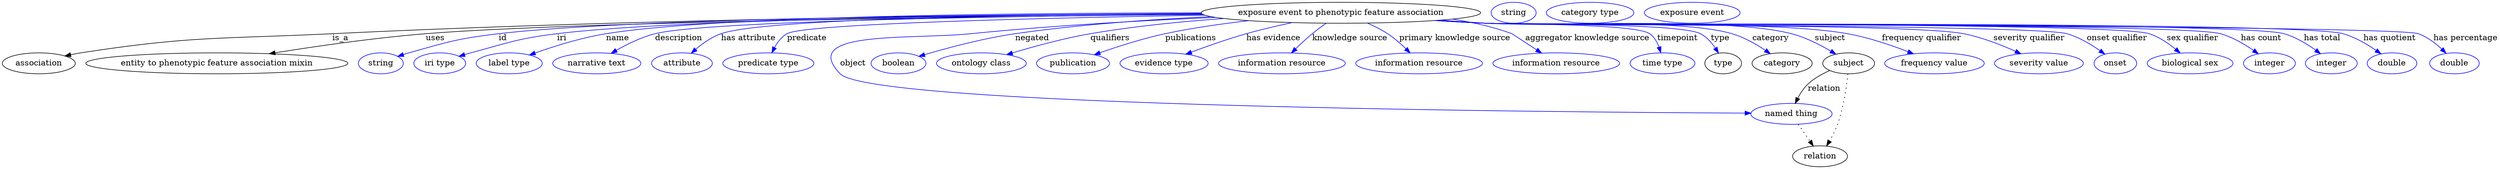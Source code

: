 digraph {
	graph [bb="0,0,4272.4,283"];
	node [label="\N"];
	"exposure event to phenotypic feature association"	[height=0.5,
		label="exposure event to phenotypic feature association",
		pos="2291.4,265",
		width=6.6439];
	association	[height=0.5,
		pos="62.394,178",
		width=1.7332];
	"exposure event to phenotypic feature association" -> association	[label=is_a,
		lp="579.39,221.5",
		pos="e,107.12,190.7 2052.9,263.39 1719.7,261.58 1096.2,254.68 565.39,229 373.5,219.72 324.23,225.5 134.39,196 128.7,195.12 122.8,194.02 \
116.92,192.81"];
	"entity to phenotypic feature association mixin"	[height=0.5,
		pos="367.39,178",
		width=6.2286];
	"exposure event to phenotypic feature association" -> "entity to phenotypic feature association mixin"	[label=uses,
		lp="741.89,221.5",
		pos="e,457.19,194.5 2055.1,262.09 1682.8,258.51 976.21,249.25 725.39,229 637.72,221.92 538.74,207.61 467.11,196.1"];
	id	[color=blue,
		height=0.5,
		label=string,
		pos="648.39,178",
		width=1.0652];
	"exposure event to phenotypic feature association" -> id	[color=blue,
		label=id,
		lp="857.39,221.5",
		pos="e,677.39,189.95 2052.9,263.6 1705.1,262.1 1075.8,255.65 850.39,229 780.88,220.78 763.75,215.06 696.39,196 693.29,195.12 690.09,194.15 \
686.9,193.12",
		style=solid];
	iri	[color=blue,
		height=0.5,
		label="iri type",
		pos="749.39,178",
		width=1.2277];
	"exposure event to phenotypic feature association" -> iri	[color=blue,
		label=iri,
		lp="958.39,221.5",
		pos="e,782.33,190.08 2053.1,263.31 1726.5,261.41 1156.5,254.43 950.39,229 883.51,220.75 867.44,213.64 802.39,196 799.03,195.09 795.56,\
194.09 792.08,193.06",
		style=solid];
	name	[color=blue,
		height=0.5,
		label="label type",
		pos="868.39,178",
		width=1.5707];
	"exposure event to phenotypic feature association" -> name	[color=blue,
		label=name,
		lp="1054.4,221.5",
		pos="e,903.06,192.38 2052.1,264.86 1743.3,264.66 1223.4,259.54 1034.4,229 992.25,222.19 945.85,207.58 912.85,195.9",
		style=solid];
	description	[color=blue,
		height=0.5,
		label="narrative text",
		pos="1018.4,178",
		width=2.0943];
	"exposure event to phenotypic feature association" -> description	[color=blue,
		label=description,
		lp="1157.9,221.5",
		pos="e,1042.8,195.17 2054.3,262.44 1737.4,259.52 1205.2,251.32 1117.4,229 1094.1,223.09 1070.1,211.09 1051.5,200.33",
		style=solid];
	"has attribute"	[color=blue,
		height=0.5,
		label=attribute,
		pos="1163.4,178",
		width=1.4443];
	"exposure event to phenotypic feature association" -> "has attribute"	[color=blue,
		label="has attribute",
		lp="1277.4,221.5",
		pos="e,1179.3,195.37 2052.8,263.66 1763.7,262.08 1305.6,255.36 1230.4,229 1214.4,223.38 1199,212.46 1187,202.25",
		style=solid];
	predicate	[color=blue,
		height=0.5,
		label="predicate type",
		pos="1311.4,178",
		width=2.1665];
	"exposure event to phenotypic feature association" -> predicate	[color=blue,
		label=predicate,
		lp="1377.4,221.5",
		pos="e,1317.4,196.08 2058.9,260.79 1788.2,256.25 1374,246.5 1343.4,229 1334,223.63 1326.9,214.25 1321.9,205.06",
		style=solid];
	object	[color=blue,
		height=0.5,
		label="named thing",
		pos="3063.4,91",
		width=1.9318];
	"exposure event to phenotypic feature association" -> object	[color=blue,
		label=object,
		lp="1456.4,178",
		pos="e,2993.9,92.25 2076.8,256.99 1954,251.77 1797.3,243.05 1658.4,229 1554.8,218.52 1362.3,235.18 1434.4,160 1488.5,103.54 2664.3,93.883 \
2983.8,92.299",
		style=solid];
	negated	[color=blue,
		height=0.5,
		label=boolean,
		pos="1534.4,178",
		width=1.2999];
	"exposure event to phenotypic feature association" -> negated	[color=blue,
		label=negated,
		lp="1762.4,221.5",
		pos="e,1569.2,190.05 2068.9,258.34 1966.3,253.61 1843.3,244.93 1733.4,229 1679.4,221.18 1618.9,204.84 1578.9,192.96",
		style=solid];
	qualifiers	[color=blue,
		height=0.5,
		label="ontology class",
		pos="1675.4,178",
		width=2.1304];
	"exposure event to phenotypic feature association" -> qualifiers	[color=blue,
		label=qualifiers,
		lp="1895.9,221.5",
		pos="e,1718.7,192.97 2091,255.14 2018.6,249.97 1936.5,241.82 1862.4,229 1816.5,221.06 1765.5,207.06 1728.3,195.89",
		style=solid];
	publications	[color=blue,
		height=0.5,
		label=publication,
		pos="1832.4,178",
		width=1.7332];
	"exposure event to phenotypic feature association" -> publications	[color=blue,
		label=publications,
		lp="2034.4,221.5",
		pos="e,1868.9,192.74 2133.9,251.41 2087.4,246.15 2036.6,238.89 1990.4,229 1952.1,220.78 1909.8,207.15 1878.6,196.19",
		style=solid];
	"has evidence"	[color=blue,
		height=0.5,
		label="evidence type",
		pos="1988.4,178",
		width=2.0943];
	"exposure event to phenotypic feature association" -> "has evidence"	[color=blue,
		label="has evidence",
		lp="2175.9,221.5",
		pos="e,2025.7,193.69 2207.6,248.04 2182.3,242.65 2154.6,236.16 2129.4,229 2097.6,219.96 2062.5,207.54 2035.3,197.34",
		style=solid];
	"knowledge source"	[color=blue,
		height=0.5,
		label="information resource",
		pos="2190.4,178",
		width=3.015];
	"exposure event to phenotypic feature association" -> "knowledge source"	[color=blue,
		label="knowledge source",
		lp="2306.9,221.5",
		pos="e,2206.7,195.85 2266.2,247.06 2258.4,241.53 2249.9,235.21 2242.4,229 2232.7,220.96 2222.6,211.52 2213.9,203.02",
		style=solid];
	"primary knowledge source"	[color=blue,
		height=0.5,
		label="information resource",
		pos="2425.4,178",
		width=3.015];
	"exposure event to phenotypic feature association" -> "primary knowledge source"	[color=blue,
		label="primary knowledge source",
		lp="2486.4,221.5",
		pos="e,2410.1,195.85 2336.8,247.28 2348.5,242.14 2360.7,235.98 2371.4,229 2382.6,221.67 2393.7,211.98 2402.8,203.08",
		style=solid];
	"aggregator knowledge source"	[color=blue,
		height=0.5,
		label="information resource",
		pos="2660.4,178",
		width=3.015];
	"exposure event to phenotypic feature association" -> "aggregator knowledge source"	[color=blue,
		label="aggregator knowledge source",
		lp="2713.9,221.5",
		pos="e,2635.3,195.59 2482.4,254.14 2517,248.74 2552.3,240.74 2584.4,229 2584.7,228.88 2606.6,214.49 2626.8,201.18",
		style=solid];
	timepoint	[color=blue,
		height=0.5,
		label="time type",
		pos="2842.4,178",
		width=1.5346];
	"exposure event to phenotypic feature association" -> timepoint	[color=blue,
		label=timepoint,
		lp="2868.4,221.5",
		pos="e,2839.5,196.3 2461.2,252.32 2487.7,250.52 2514.8,248.7 2540.4,247 2571.5,244.94 2794.8,246.87 2820.4,229 2828.2,223.55 2833.3,214.7 \
2836.5,205.95",
		style=solid];
	type	[height=0.5,
		pos="2946.4,178",
		width=0.86659];
	"exposure event to phenotypic feature association" -> type	[color=blue,
		label=type,
		lp="2941.4,221.5",
		pos="e,2938.3,195.63 2458.8,252.13 2486.1,250.32 2514,248.55 2540.4,247 2581.2,244.61 2871.2,247.81 2907.4,229 2917.9,223.54 2926.5,213.84 \
2932.9,204.42",
		style=solid];
	category	[height=0.5,
		pos="3047.4,178",
		width=1.4263];
	"exposure event to phenotypic feature association" -> category	[color=blue,
		label=category,
		lp="3027.9,221.5",
		pos="e,3027.2,194.6 2457.8,252.05 2485.4,250.24 2513.7,248.48 2540.4,247 2633.9,241.81 2871.5,255.3 2961.4,229 2982,222.98 3002.8,211.06 \
3018.8,200.37",
		style=solid];
	subject	[height=0.5,
		pos="3161.4,178",
		width=1.2277];
	"exposure event to phenotypic feature association" -> subject	[color=blue,
		label=subject,
		lp="3129.4,221.5",
		pos="e,3139.6,193.69 2456.4,251.95 2484.4,250.13 2513.2,248.39 2540.4,247 2656.5,241.04 2950.8,258.12 3063.4,229 3087.4,222.79 3112.2,\
210.03 3130.9,198.96",
		style=solid];
	"frequency qualifier"	[color=blue,
		height=0.5,
		label="frequency value",
		pos="3308.4,178",
		width=2.3651];
	"exposure event to phenotypic feature association" -> "frequency qualifier"	[color=blue,
		label="frequency qualifier",
		lp="3286.4,221.5",
		pos="e,3272.4,194.4 2455.4,251.89 2483.7,250.06 2512.9,248.34 2540.4,247 2677.8,240.31 3023.9,253.15 3159.4,229 3195.1,222.63 3233.9,\
209.39 3263,198.13",
		style=solid];
	"severity qualifier"	[color=blue,
		height=0.5,
		label="severity value",
		pos="3487.4,178",
		width=2.1123];
	"exposure event to phenotypic feature association" -> "severity qualifier"	[color=blue,
		label="severity qualifier",
		lp="3470.4,221.5",
		pos="e,3456.5,194.49 2454.4,251.79 2483,249.95 2512.6,248.25 2540.4,247 2631.2,242.9 3269.2,246.69 3358.4,229 3389.3,222.86 3422.4,209.88 \
3447.4,198.68",
		style=solid];
	"onset qualifier"	[color=blue,
		height=0.5,
		label=onset,
		pos="3617.4,178",
		width=1.011];
	"exposure event to phenotypic feature association" -> "onset qualifier"	[color=blue,
		label="onset qualifier",
		lp="3620.9,221.5",
		pos="e,3599.5,193.79 2453.7,251.74 2482.6,249.89 2512.4,248.21 2540.4,247 2595.6,244.62 3482.3,244.43 3535.4,229 3555.6,223.13 3575.8,\
210.89 3591.1,199.99",
		style=solid];
	"sex qualifier"	[color=blue,
		height=0.5,
		label="biological sex",
		pos="3745.4,178",
		width=2.0401];
	"exposure event to phenotypic feature association" -> "sex qualifier"	[color=blue,
		label="sex qualifier",
		lp="3749.4,221.5",
		pos="e,3728.7,195.72 2453.1,251.73 2482.1,249.87 2512.1,248.19 2540.4,247 2603.5,244.35 3616.5,248.94 3676.4,229 3692.9,223.52 3708.7,\
212.56 3721.1,202.3",
		style=solid];
	"has count"	[color=blue,
		height=0.5,
		label=integer,
		pos="3881.4,178",
		width=1.2277];
	"exposure event to phenotypic feature association" -> "has count"	[color=blue,
		label="has count",
		lp="3867.4,221.5",
		pos="e,3862.4,194.3 2453.1,251.69 2482.1,249.84 2512.1,248.17 2540.4,247 2610.2,244.12 3730.2,248.01 3797.4,229 3817.9,223.19 3838.5,\
211.03 3854.2,200.16",
		style=solid];
	"has total"	[color=blue,
		height=0.5,
		label=integer,
		pos="3987.4,178",
		width=1.2277];
	"exposure event to phenotypic feature association" -> "has total"	[color=blue,
		label="has total",
		lp="3971.9,221.5",
		pos="e,3968.8,194.54 2452.7,251.69 2481.9,249.83 2512,248.15 2540.4,247 2616.2,243.91 3833.5,250.2 3906.4,229 3926,223.29 3945.6,211.42 \
3960.6,200.68",
		style=solid];
	"has quotient"	[color=blue,
		height=0.5,
		label=double,
		pos="4091.4,178",
		width=1.1735];
	"exposure event to phenotypic feature association" -> "has quotient"	[color=blue,
		label="has quotient",
		lp="4087.4,221.5",
		pos="e,4072.4,194.31 2452.4,251.69 2481.7,249.82 2511.9,248.15 2540.4,247 2621.8,243.72 3928.9,251.1 4007.4,229 4027.9,223.21 4048.6,\
211.05 4064.2,200.17",
		style=solid];
	"has percentage"	[color=blue,
		height=0.5,
		label=double,
		pos="4198.4,178",
		width=1.1735];
	"exposure event to phenotypic feature association" -> "has percentage"	[color=blue,
		label="has percentage",
		lp="4217.4,221.5",
		pos="e,4183.9,195.47 2452.4,251.66 2481.7,249.8 2511.9,248.13 2540.4,247 2584.7,245.24 4094.7,243.99 4136.4,229 4151.5,223.58 4165.6,\
212.82 4176.6,202.67",
		style=solid];
	relation	[height=0.5,
		pos="3112.4,18",
		width=1.2999];
	object -> relation	[pos="e,3100.9,35.705 3075,73.174 3081,64.509 3088.4,53.768 3095,44.141",
		style=dotted];
	association_type	[color=blue,
		height=0.5,
		label=string,
		pos="2587.4,265",
		width=1.0652];
	association_category	[color=blue,
		height=0.5,
		label="category type",
		pos="2718.4,265",
		width=2.0762];
	subject -> object	[label=relation,
		lp="3119.4,134.5",
		pos="e,3069.8,108.97 3128.9,165.59 3116.1,159.94 3102,152.13 3091.4,142 3084.4,135.31 3078.7,126.48 3074.3,118.1"];
	subject -> relation	[pos="e,3123.6,35.828 3160,159.99 3157.9,139.02 3153,102.55 3142.4,73 3138.9,63.258 3133.8,53.189 3128.8,44.423",
		style=dotted];
	"exposure event to phenotypic feature association_subject"	[color=blue,
		height=0.5,
		label="exposure event",
		pos="2893.4,265",
		width=2.2748];
}
